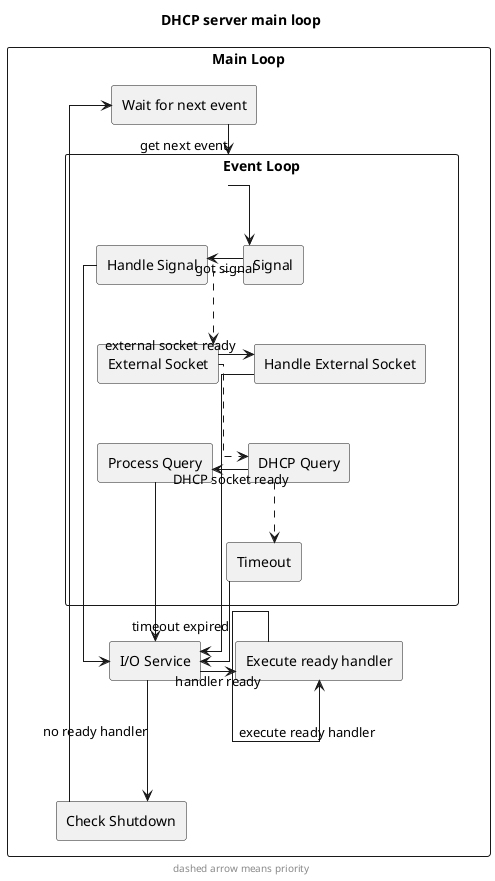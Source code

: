 @startuml

title DHCP server main loop

skinparam linetype ortho

rectangle "Main Loop" {
 agent "Wait for next event" as run

 rectangle "Event Loop" as run_one {
  together {
   agent "Signal" as signal

   agent "Handle Signal" as handleSignal
  }

  together {
   agent "External Socket" as external_socket

   agent "Handle External Socket" as handleExternalSocket
  }

  together {
   agent "DHCP Query" as query

   agent "Process Query" as processQuery
  }

   agent "Timeout" as timeout
 }

 together {
  agent "I/O Service" as poll

  agent "Execute ready handler" as ready
 }

 agent "Check Shutdown" as shutdown
}

run --> run_one : get next event
run_one --> signal
signal -right-> handleSignal : got signal
handleSignal --> poll
signal -[dashed]-> external_socket
external_socket -right-> handleExternalSocket : external socket ready
handleExternalSocket --> poll
external_socket -[dashed]-> query
query -right-> processQuery : DHCP socket ready
processQuery --> poll
query -[dashed]-> timeout
timeout --> poll : timeout expired
poll -> ready : handler ready
poll ---> shutdown : no ready handler
ready -> ready : execute ready handler
shutdown -u-> run

footer dashed arrow means priority

@enduml